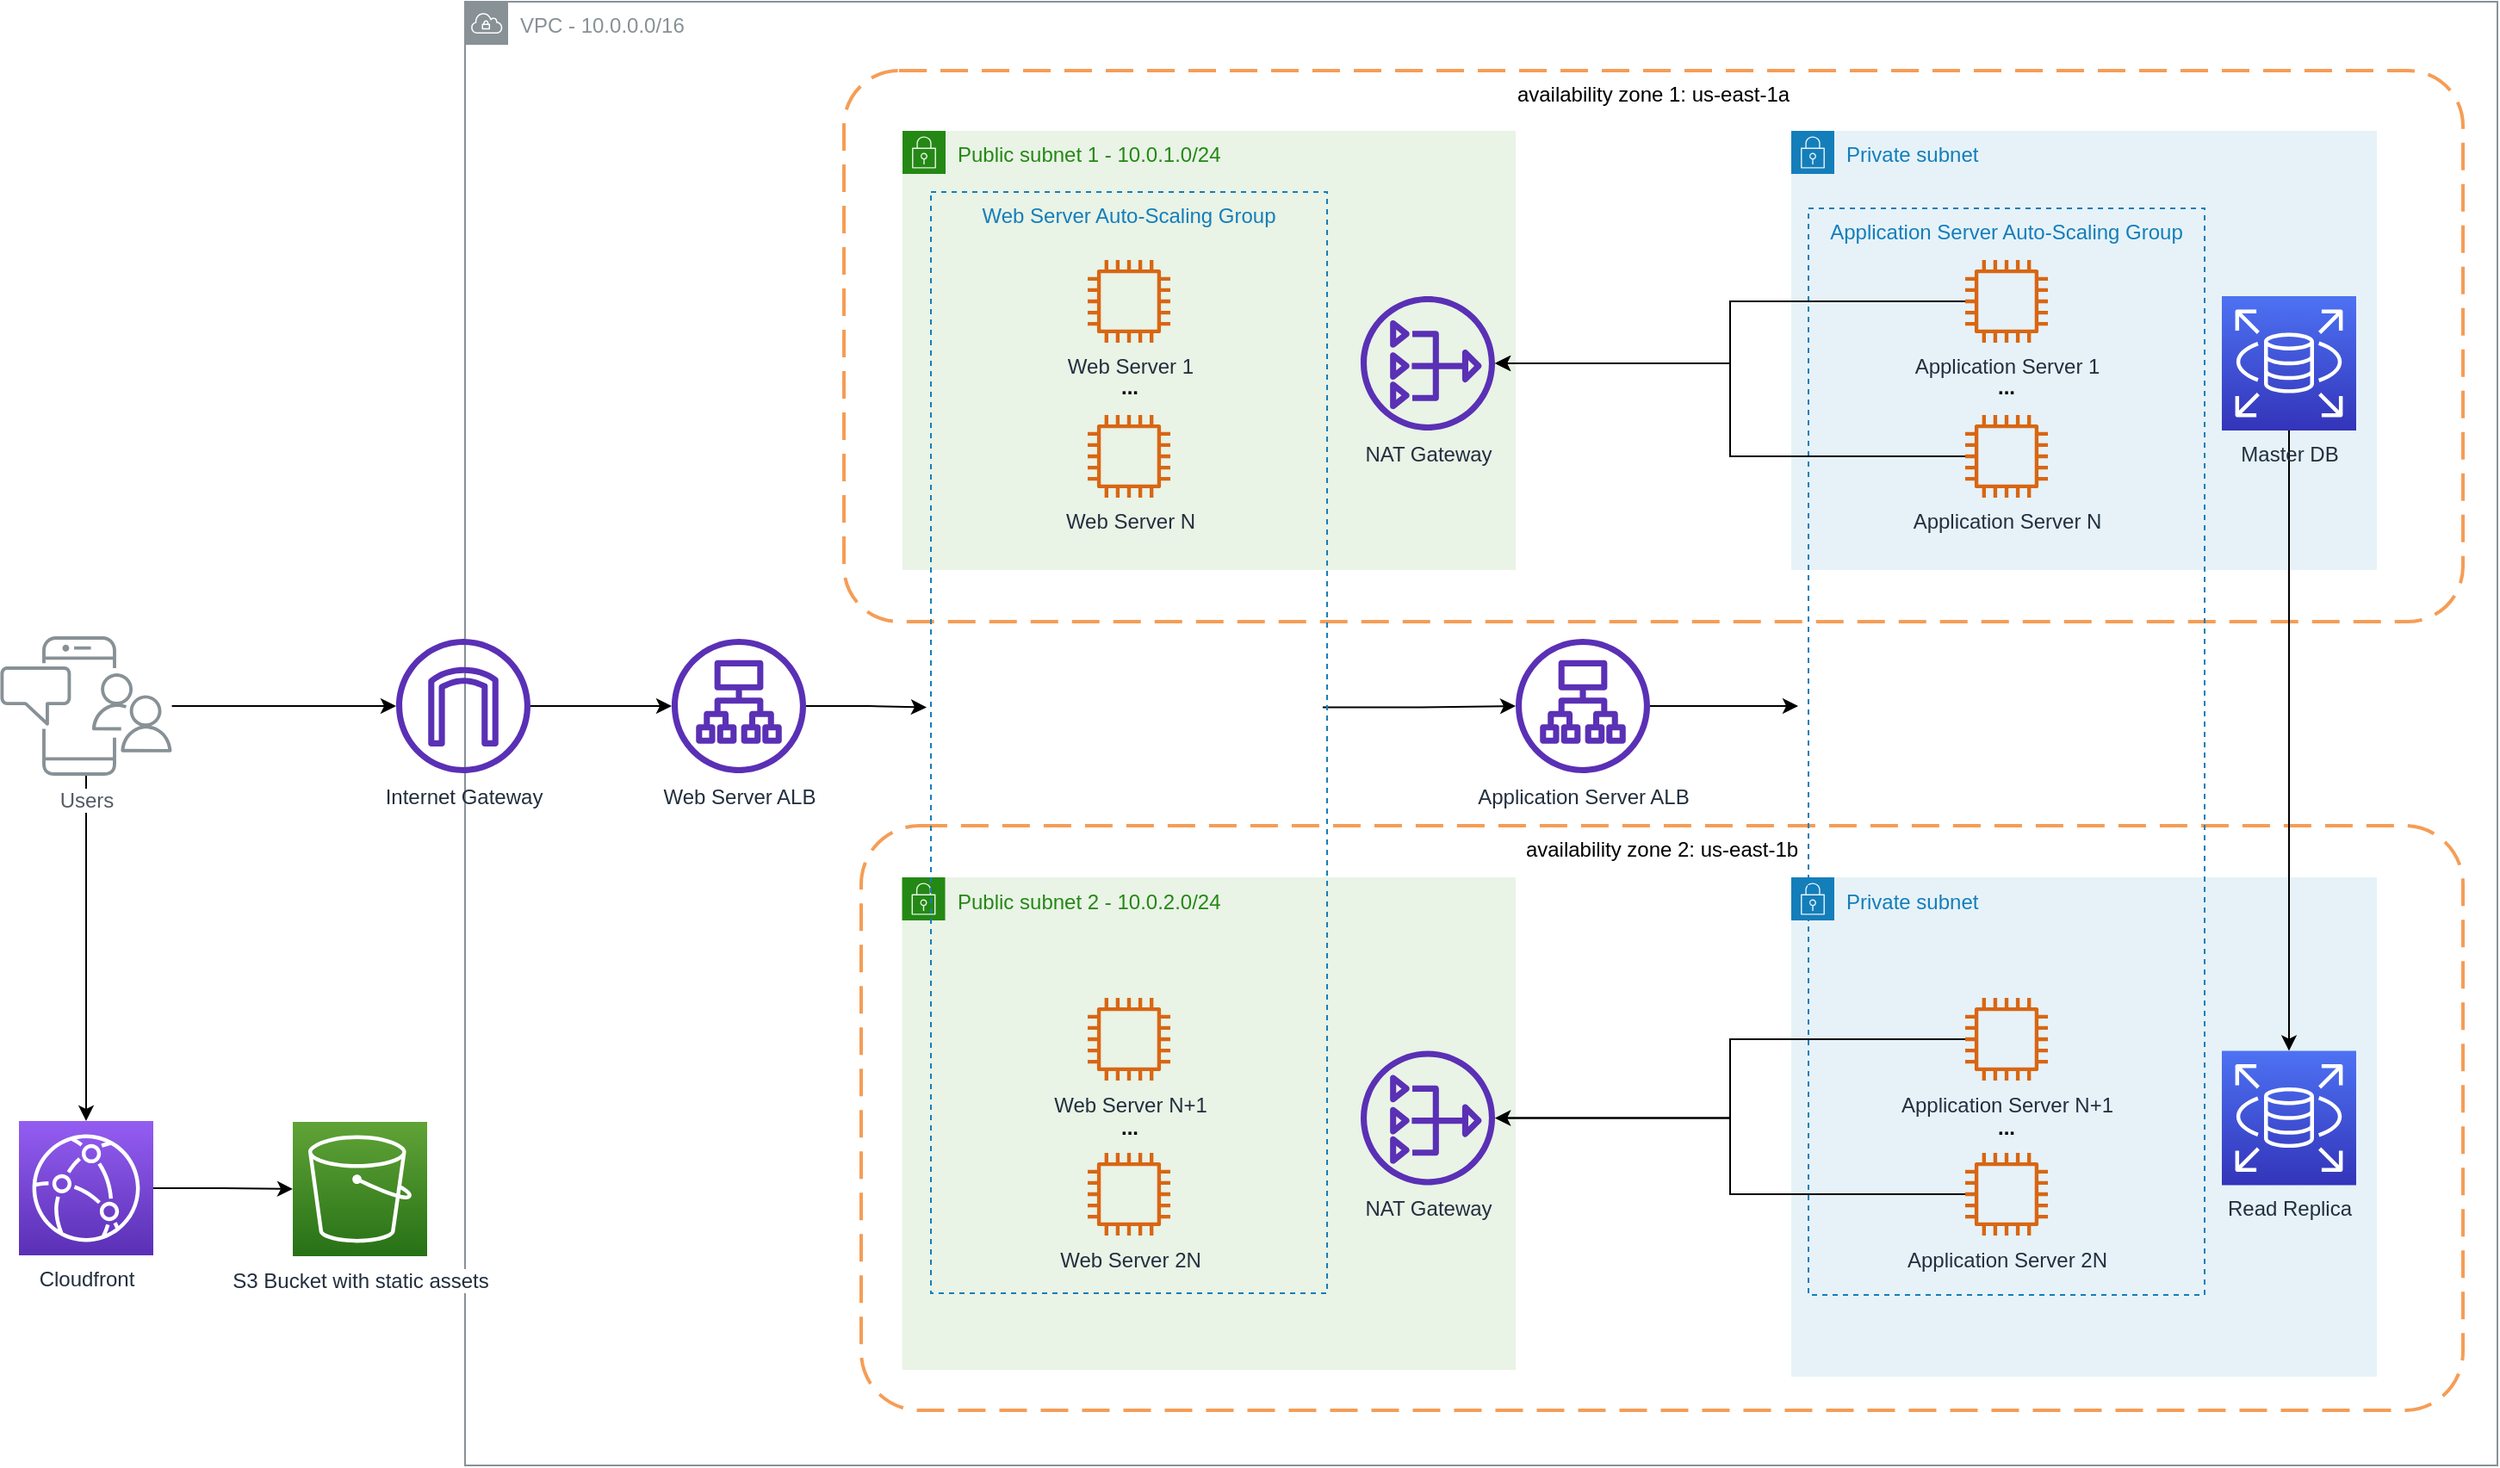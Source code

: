 <mxfile version="14.6.13" type="device"><diagram id="Ht1M8jgEwFfnCIfOTk4-" name="Page-1"><mxGraphModel dx="1086" dy="-21" grid="1" gridSize="10" guides="1" tooltips="1" connect="1" arrows="1" fold="1" page="1" pageScale="1" pageWidth="1169" pageHeight="827" math="0" shadow="0"><root><mxCell id="0"/><mxCell id="1" parent="0"/><mxCell id="Spe8MPkV_ZE-_Lb3y6vU-1" value="VPC - 10.0.0.0/16" style="outlineConnect=0;gradientColor=none;html=1;whiteSpace=wrap;fontSize=12;fontStyle=0;shape=mxgraph.aws4.group;grIcon=mxgraph.aws4.group_vpc;strokeColor=#879196;fillColor=none;verticalAlign=top;align=left;spacingLeft=30;fontColor=#879196;dashed=0;" parent="1" vertex="1"><mxGeometry x="330" y="860" width="1180" height="850" as="geometry"/></mxCell><mxCell id="Spe8MPkV_ZE-_Lb3y6vU-41" style="edgeStyle=orthogonalEdgeStyle;rounded=0;orthogonalLoop=1;jettySize=auto;html=1;entryX=0.5;entryY=0;entryDx=0;entryDy=0;entryPerimeter=0;" parent="1" source="Spe8MPkV_ZE-_Lb3y6vU-2" target="Spe8MPkV_ZE-_Lb3y6vU-13" edge="1"><mxGeometry relative="1" as="geometry"/></mxCell><mxCell id="Spe8MPkV_ZE-_Lb3y6vU-44" style="edgeStyle=orthogonalEdgeStyle;rounded=0;orthogonalLoop=1;jettySize=auto;html=1;" parent="1" source="Spe8MPkV_ZE-_Lb3y6vU-2" target="Spe8MPkV_ZE-_Lb3y6vU-17" edge="1"><mxGeometry relative="1" as="geometry"/></mxCell><mxCell id="Spe8MPkV_ZE-_Lb3y6vU-2" value="Users" style="outlineConnect=0;gradientColor=none;fontColor=#545B64;strokeColor=none;fillColor=#879196;dashed=0;verticalLabelPosition=bottom;verticalAlign=top;align=center;html=1;fontSize=12;fontStyle=0;aspect=fixed;shape=mxgraph.aws4.illustration_notification;pointerEvents=1;labelBackgroundColor=#ffffff;" parent="1" vertex="1"><mxGeometry x="60" y="1228.5" width="100" height="81" as="geometry"/></mxCell><mxCell id="Spe8MPkV_ZE-_Lb3y6vU-5" value="availability zone 1: us-east-1a" style="rounded=1;arcSize=10;dashed=1;strokeColor=#F59D56;fillColor=none;gradientColor=none;dashPattern=8 4;strokeWidth=2;verticalAlign=top;" parent="1" vertex="1"><mxGeometry x="550" y="900" width="940" height="320" as="geometry"/></mxCell><mxCell id="Spe8MPkV_ZE-_Lb3y6vU-6" value="availability zone 2: us-east-1b" style="rounded=1;arcSize=10;dashed=1;strokeColor=#F59D56;fillColor=none;gradientColor=none;dashPattern=8 4;strokeWidth=2;verticalAlign=top;" parent="1" vertex="1"><mxGeometry x="560" y="1338.5" width="930" height="339.5" as="geometry"/></mxCell><mxCell id="Spe8MPkV_ZE-_Lb3y6vU-7" value="Public subnet 1 - 10.0.1.0/24" style="points=[[0,0],[0.25,0],[0.5,0],[0.75,0],[1,0],[1,0.25],[1,0.5],[1,0.75],[1,1],[0.75,1],[0.5,1],[0.25,1],[0,1],[0,0.75],[0,0.5],[0,0.25]];outlineConnect=0;gradientColor=none;html=1;whiteSpace=wrap;fontSize=12;fontStyle=0;shape=mxgraph.aws4.group;grIcon=mxgraph.aws4.group_security_group;grStroke=0;strokeColor=#248814;fillColor=#E9F3E6;verticalAlign=top;align=left;spacingLeft=30;fontColor=#248814;dashed=0;" parent="1" vertex="1"><mxGeometry x="584" y="935" width="356" height="255" as="geometry"/></mxCell><mxCell id="Spe8MPkV_ZE-_Lb3y6vU-8" value="Public subnet 2 - 10.0.2.0/24" style="points=[[0,0],[0.25,0],[0.5,0],[0.75,0],[1,0],[1,0.25],[1,0.5],[1,0.75],[1,1],[0.75,1],[0.5,1],[0.25,1],[0,1],[0,0.75],[0,0.5],[0,0.25]];outlineConnect=0;gradientColor=none;html=1;whiteSpace=wrap;fontSize=12;fontStyle=0;shape=mxgraph.aws4.group;grIcon=mxgraph.aws4.group_security_group;grStroke=0;strokeColor=#248814;fillColor=#E9F3E6;verticalAlign=top;align=left;spacingLeft=30;fontColor=#248814;dashed=0;" parent="1" vertex="1"><mxGeometry x="583.75" y="1368.5" width="356.25" height="286" as="geometry"/></mxCell><mxCell id="Spe8MPkV_ZE-_Lb3y6vU-9" value="Private subnet" style="points=[[0,0],[0.25,0],[0.5,0],[0.75,0],[1,0],[1,0.25],[1,0.5],[1,0.75],[1,1],[0.75,1],[0.5,1],[0.25,1],[0,1],[0,0.75],[0,0.5],[0,0.25]];outlineConnect=0;gradientColor=none;html=1;whiteSpace=wrap;fontSize=12;fontStyle=0;shape=mxgraph.aws4.group;grIcon=mxgraph.aws4.group_security_group;grStroke=0;strokeColor=#147EBA;fillColor=#E6F2F8;verticalAlign=top;align=left;spacingLeft=30;fontColor=#147EBA;dashed=0;" parent="1" vertex="1"><mxGeometry x="1100" y="935" width="340" height="255" as="geometry"/></mxCell><mxCell id="Spe8MPkV_ZE-_Lb3y6vU-10" value="Private subnet" style="points=[[0,0],[0.25,0],[0.5,0],[0.75,0],[1,0],[1,0.25],[1,0.5],[1,0.75],[1,1],[0.75,1],[0.5,1],[0.25,1],[0,1],[0,0.75],[0,0.5],[0,0.25]];outlineConnect=0;gradientColor=none;html=1;whiteSpace=wrap;fontSize=12;fontStyle=0;shape=mxgraph.aws4.group;grIcon=mxgraph.aws4.group_security_group;grStroke=0;strokeColor=#147EBA;fillColor=#E6F2F8;verticalAlign=top;align=left;spacingLeft=30;fontColor=#147EBA;dashed=0;" parent="1" vertex="1"><mxGeometry x="1100" y="1368.5" width="340" height="290" as="geometry"/></mxCell><mxCell id="Spe8MPkV_ZE-_Lb3y6vU-11" value="NAT Gateway" style="outlineConnect=0;fontColor=#232F3E;gradientColor=none;fillColor=#5A30B5;strokeColor=none;dashed=0;verticalLabelPosition=bottom;verticalAlign=top;align=center;html=1;fontSize=12;fontStyle=0;aspect=fixed;pointerEvents=1;shape=mxgraph.aws4.nat_gateway;" parent="1" vertex="1"><mxGeometry x="850" y="1031" width="78" height="78" as="geometry"/></mxCell><mxCell id="Spe8MPkV_ZE-_Lb3y6vU-12" value="NAT Gateway" style="outlineConnect=0;fontColor=#232F3E;gradientColor=none;fillColor=#5A30B5;strokeColor=none;dashed=0;verticalLabelPosition=bottom;verticalAlign=top;align=center;html=1;fontSize=12;fontStyle=0;aspect=fixed;pointerEvents=1;shape=mxgraph.aws4.nat_gateway;" parent="1" vertex="1"><mxGeometry x="850" y="1469.25" width="78" height="78" as="geometry"/></mxCell><mxCell id="Spe8MPkV_ZE-_Lb3y6vU-43" style="edgeStyle=orthogonalEdgeStyle;rounded=0;orthogonalLoop=1;jettySize=auto;html=1;exitX=1;exitY=0.5;exitDx=0;exitDy=0;exitPerimeter=0;" parent="1" source="Spe8MPkV_ZE-_Lb3y6vU-13" target="Spe8MPkV_ZE-_Lb3y6vU-18" edge="1"><mxGeometry relative="1" as="geometry"/></mxCell><mxCell id="Spe8MPkV_ZE-_Lb3y6vU-13" value="Cloudfront" style="points=[[0,0,0],[0.25,0,0],[0.5,0,0],[0.75,0,0],[1,0,0],[0,1,0],[0.25,1,0],[0.5,1,0],[0.75,1,0],[1,1,0],[0,0.25,0],[0,0.5,0],[0,0.75,0],[1,0.25,0],[1,0.5,0],[1,0.75,0]];outlineConnect=0;fontColor=#232F3E;gradientColor=#945DF2;gradientDirection=north;fillColor=#5A30B5;strokeColor=#ffffff;dashed=0;verticalLabelPosition=bottom;verticalAlign=top;align=center;html=1;fontSize=12;fontStyle=0;aspect=fixed;shape=mxgraph.aws4.resourceIcon;resIcon=mxgraph.aws4.cloudfront;" parent="1" vertex="1"><mxGeometry x="71" y="1510" width="78" height="78" as="geometry"/></mxCell><mxCell id="Spe8MPkV_ZE-_Lb3y6vU-46" style="edgeStyle=orthogonalEdgeStyle;rounded=0;orthogonalLoop=1;jettySize=auto;html=1;entryX=-0.011;entryY=0.468;entryDx=0;entryDy=0;entryPerimeter=0;" parent="1" source="Spe8MPkV_ZE-_Lb3y6vU-16" target="Spe8MPkV_ZE-_Lb3y6vU-30" edge="1"><mxGeometry relative="1" as="geometry"/></mxCell><mxCell id="Spe8MPkV_ZE-_Lb3y6vU-16" value="Web Server ALB" style="outlineConnect=0;fontColor=#232F3E;gradientColor=none;fillColor=#5A30B5;strokeColor=none;dashed=0;verticalLabelPosition=bottom;verticalAlign=top;align=center;html=1;fontSize=12;fontStyle=0;aspect=fixed;pointerEvents=1;shape=mxgraph.aws4.application_load_balancer;" parent="1" vertex="1"><mxGeometry x="450" y="1230" width="78" height="78" as="geometry"/></mxCell><mxCell id="Spe8MPkV_ZE-_Lb3y6vU-45" style="edgeStyle=orthogonalEdgeStyle;rounded=0;orthogonalLoop=1;jettySize=auto;html=1;" parent="1" source="Spe8MPkV_ZE-_Lb3y6vU-17" target="Spe8MPkV_ZE-_Lb3y6vU-16" edge="1"><mxGeometry relative="1" as="geometry"/></mxCell><mxCell id="Spe8MPkV_ZE-_Lb3y6vU-17" value="Internet Gateway" style="outlineConnect=0;fontColor=#232F3E;gradientColor=none;fillColor=#5A30B5;strokeColor=none;dashed=0;verticalLabelPosition=bottom;verticalAlign=top;align=center;html=1;fontSize=12;fontStyle=0;aspect=fixed;pointerEvents=1;shape=mxgraph.aws4.internet_gateway;" parent="1" vertex="1"><mxGeometry x="290" y="1230" width="78" height="78" as="geometry"/></mxCell><mxCell id="Spe8MPkV_ZE-_Lb3y6vU-18" value="S3 Bucket with static assets" style="outlineConnect=0;fontColor=#232F3E;gradientColor=#60A337;gradientDirection=north;fillColor=#277116;strokeColor=#ffffff;dashed=0;verticalLabelPosition=bottom;verticalAlign=top;align=center;html=1;fontSize=12;fontStyle=0;aspect=fixed;shape=mxgraph.aws4.resourceIcon;resIcon=mxgraph.aws4.s3;labelBackgroundColor=#ffffff;" parent="1" vertex="1"><mxGeometry x="230.0" y="1510.5" width="78" height="78" as="geometry"/></mxCell><mxCell id="Spe8MPkV_ZE-_Lb3y6vU-52" style="edgeStyle=orthogonalEdgeStyle;rounded=0;orthogonalLoop=1;jettySize=auto;html=1;" parent="1" source="Spe8MPkV_ZE-_Lb3y6vU-28" target="Spe8MPkV_ZE-_Lb3y6vU-29" edge="1"><mxGeometry relative="1" as="geometry"/></mxCell><mxCell id="Spe8MPkV_ZE-_Lb3y6vU-28" value="Master DB" style="points=[[0,0,0],[0.25,0,0],[0.5,0,0],[0.75,0,0],[1,0,0],[0,1,0],[0.25,1,0],[0.5,1,0],[0.75,1,0],[1,1,0],[0,0.25,0],[0,0.5,0],[0,0.75,0],[1,0.25,0],[1,0.5,0],[1,0.75,0]];outlineConnect=0;fontColor=#232F3E;gradientColor=#4D72F3;gradientDirection=north;fillColor=#3334B9;strokeColor=#ffffff;dashed=0;verticalLabelPosition=bottom;verticalAlign=top;align=center;html=1;fontSize=12;fontStyle=0;aspect=fixed;shape=mxgraph.aws4.resourceIcon;resIcon=mxgraph.aws4.rds;" parent="1" vertex="1"><mxGeometry x="1350" y="1031" width="78" height="78" as="geometry"/></mxCell><mxCell id="Spe8MPkV_ZE-_Lb3y6vU-29" value="Read Replica" style="points=[[0,0,0],[0.25,0,0],[0.5,0,0],[0.75,0,0],[1,0,0],[0,1,0],[0.25,1,0],[0.5,1,0],[0.75,1,0],[1,1,0],[0,0.25,0],[0,0.5,0],[0,0.75,0],[1,0.25,0],[1,0.5,0],[1,0.75,0]];outlineConnect=0;fontColor=#232F3E;gradientColor=#4D72F3;gradientDirection=north;fillColor=#3334B9;strokeColor=#ffffff;dashed=0;verticalLabelPosition=bottom;verticalAlign=top;align=center;html=1;fontSize=12;fontStyle=0;aspect=fixed;shape=mxgraph.aws4.resourceIcon;resIcon=mxgraph.aws4.rds;" parent="1" vertex="1"><mxGeometry x="1350" y="1469.25" width="78" height="78" as="geometry"/></mxCell><mxCell id="Spe8MPkV_ZE-_Lb3y6vU-48" style="edgeStyle=orthogonalEdgeStyle;rounded=0;orthogonalLoop=1;jettySize=auto;html=1;exitX=0.989;exitY=0.468;exitDx=0;exitDy=0;exitPerimeter=0;" parent="1" source="Spe8MPkV_ZE-_Lb3y6vU-30" target="Spe8MPkV_ZE-_Lb3y6vU-40" edge="1"><mxGeometry relative="1" as="geometry"/></mxCell><mxCell id="Spe8MPkV_ZE-_Lb3y6vU-30" value="Web Server Auto-Scaling Group" style="fillColor=none;strokeColor=#147EBA;dashed=1;verticalAlign=top;fontStyle=0;fontColor=#147EBA;" parent="1" vertex="1"><mxGeometry x="600.5" y="970.5" width="230" height="639.5" as="geometry"/></mxCell><mxCell id="Spe8MPkV_ZE-_Lb3y6vU-31" value="Web Server 1" style="outlineConnect=0;fontColor=#232F3E;gradientColor=none;fillColor=#D86613;strokeColor=none;dashed=0;verticalLabelPosition=bottom;verticalAlign=top;align=center;html=1;fontSize=12;fontStyle=0;aspect=fixed;pointerEvents=1;shape=mxgraph.aws4.instance2;" parent="1" vertex="1"><mxGeometry x="691.5" y="1010" width="48" height="48" as="geometry"/></mxCell><mxCell id="Spe8MPkV_ZE-_Lb3y6vU-32" value="Web Server N" style="outlineConnect=0;fontColor=#232F3E;gradientColor=none;fillColor=#D86613;strokeColor=none;dashed=0;verticalLabelPosition=bottom;verticalAlign=top;align=center;html=1;fontSize=12;fontStyle=0;aspect=fixed;pointerEvents=1;shape=mxgraph.aws4.instance2;" parent="1" vertex="1"><mxGeometry x="691.5" y="1100" width="48" height="48" as="geometry"/></mxCell><mxCell id="Spe8MPkV_ZE-_Lb3y6vU-33" value="Web Server N+1" style="outlineConnect=0;fontColor=#232F3E;gradientColor=none;fillColor=#D86613;strokeColor=none;dashed=0;verticalLabelPosition=bottom;verticalAlign=top;align=center;html=1;fontSize=12;fontStyle=0;aspect=fixed;pointerEvents=1;shape=mxgraph.aws4.instance2;" parent="1" vertex="1"><mxGeometry x="691.5" y="1438.5" width="48" height="48" as="geometry"/></mxCell><mxCell id="Spe8MPkV_ZE-_Lb3y6vU-34" value="Web Server 2N" style="outlineConnect=0;fontColor=#232F3E;gradientColor=none;fillColor=#D86613;strokeColor=none;dashed=0;verticalLabelPosition=bottom;verticalAlign=top;align=center;html=1;fontSize=12;fontStyle=0;aspect=fixed;pointerEvents=1;shape=mxgraph.aws4.instance2;" parent="1" vertex="1"><mxGeometry x="691.5" y="1528.5" width="48" height="48" as="geometry"/></mxCell><mxCell id="Spe8MPkV_ZE-_Lb3y6vU-35" value="Application Server Auto-Scaling Group" style="fillColor=none;strokeColor=#147EBA;dashed=1;verticalAlign=top;fontStyle=0;fontColor=#147EBA;" parent="1" vertex="1"><mxGeometry x="1110" y="980" width="230" height="631" as="geometry"/></mxCell><mxCell id="Spe8MPkV_ZE-_Lb3y6vU-54" style="edgeStyle=orthogonalEdgeStyle;rounded=0;orthogonalLoop=1;jettySize=auto;html=1;" parent="1" source="Spe8MPkV_ZE-_Lb3y6vU-36" target="Spe8MPkV_ZE-_Lb3y6vU-11" edge="1"><mxGeometry relative="1" as="geometry"/></mxCell><mxCell id="Spe8MPkV_ZE-_Lb3y6vU-36" value="Application Server 1" style="outlineConnect=0;fontColor=#232F3E;gradientColor=none;fillColor=#D86613;strokeColor=none;dashed=0;verticalLabelPosition=bottom;verticalAlign=top;align=center;html=1;fontSize=12;fontStyle=0;aspect=fixed;pointerEvents=1;shape=mxgraph.aws4.instance2;" parent="1" vertex="1"><mxGeometry x="1201" y="1010" width="48" height="48" as="geometry"/></mxCell><mxCell id="Spe8MPkV_ZE-_Lb3y6vU-55" style="edgeStyle=orthogonalEdgeStyle;rounded=0;orthogonalLoop=1;jettySize=auto;html=1;" parent="1" source="Spe8MPkV_ZE-_Lb3y6vU-37" target="Spe8MPkV_ZE-_Lb3y6vU-11" edge="1"><mxGeometry relative="1" as="geometry"/></mxCell><mxCell id="Spe8MPkV_ZE-_Lb3y6vU-37" value="Application Server N" style="outlineConnect=0;fontColor=#232F3E;gradientColor=none;fillColor=#D86613;strokeColor=none;dashed=0;verticalLabelPosition=bottom;verticalAlign=top;align=center;html=1;fontSize=12;fontStyle=0;aspect=fixed;pointerEvents=1;shape=mxgraph.aws4.instance2;" parent="1" vertex="1"><mxGeometry x="1201" y="1100" width="48" height="48" as="geometry"/></mxCell><mxCell id="Spe8MPkV_ZE-_Lb3y6vU-56" style="edgeStyle=orthogonalEdgeStyle;rounded=0;orthogonalLoop=1;jettySize=auto;html=1;" parent="1" source="Spe8MPkV_ZE-_Lb3y6vU-38" target="Spe8MPkV_ZE-_Lb3y6vU-12" edge="1"><mxGeometry relative="1" as="geometry"/></mxCell><mxCell id="Spe8MPkV_ZE-_Lb3y6vU-38" value="Application Server N+1" style="outlineConnect=0;fontColor=#232F3E;gradientColor=none;fillColor=#D86613;strokeColor=none;dashed=0;verticalLabelPosition=bottom;verticalAlign=top;align=center;html=1;fontSize=12;fontStyle=0;aspect=fixed;pointerEvents=1;shape=mxgraph.aws4.instance2;" parent="1" vertex="1"><mxGeometry x="1201" y="1438.5" width="48" height="48" as="geometry"/></mxCell><mxCell id="Spe8MPkV_ZE-_Lb3y6vU-57" style="edgeStyle=orthogonalEdgeStyle;rounded=0;orthogonalLoop=1;jettySize=auto;html=1;" parent="1" source="Spe8MPkV_ZE-_Lb3y6vU-39" target="Spe8MPkV_ZE-_Lb3y6vU-12" edge="1"><mxGeometry relative="1" as="geometry"/></mxCell><mxCell id="Spe8MPkV_ZE-_Lb3y6vU-39" value="Application Server 2N" style="outlineConnect=0;fontColor=#232F3E;gradientColor=none;fillColor=#D86613;strokeColor=none;dashed=0;verticalLabelPosition=bottom;verticalAlign=top;align=center;html=1;fontSize=12;fontStyle=0;aspect=fixed;pointerEvents=1;shape=mxgraph.aws4.instance2;" parent="1" vertex="1"><mxGeometry x="1201" y="1528.5" width="48" height="48" as="geometry"/></mxCell><mxCell id="Spe8MPkV_ZE-_Lb3y6vU-47" style="edgeStyle=orthogonalEdgeStyle;rounded=0;orthogonalLoop=1;jettySize=auto;html=1;entryX=-0.026;entryY=0.458;entryDx=0;entryDy=0;entryPerimeter=0;" parent="1" source="Spe8MPkV_ZE-_Lb3y6vU-40" target="Spe8MPkV_ZE-_Lb3y6vU-35" edge="1"><mxGeometry relative="1" as="geometry"/></mxCell><mxCell id="Spe8MPkV_ZE-_Lb3y6vU-40" value="Application Server ALB" style="outlineConnect=0;fontColor=#232F3E;gradientColor=none;fillColor=#5A30B5;strokeColor=none;dashed=0;verticalLabelPosition=bottom;verticalAlign=top;align=center;html=1;fontSize=12;fontStyle=0;aspect=fixed;pointerEvents=1;shape=mxgraph.aws4.application_load_balancer;" parent="1" vertex="1"><mxGeometry x="940" y="1230" width="78" height="78" as="geometry"/></mxCell><mxCell id="H5Ux5PG8MvreulfY8rY3-1" value="..." style="text;html=1;strokeColor=none;fillColor=none;align=center;verticalAlign=middle;whiteSpace=wrap;rounded=0;fontStyle=1" vertex="1" parent="1"><mxGeometry x="695.5" y="1074" width="40" height="20" as="geometry"/></mxCell><mxCell id="H5Ux5PG8MvreulfY8rY3-2" value="..." style="text;html=1;strokeColor=none;fillColor=none;align=center;verticalAlign=middle;whiteSpace=wrap;rounded=0;fontStyle=1" vertex="1" parent="1"><mxGeometry x="695.5" y="1503.5" width="40" height="20" as="geometry"/></mxCell><mxCell id="H5Ux5PG8MvreulfY8rY3-3" value="..." style="text;html=1;strokeColor=none;fillColor=none;align=center;verticalAlign=middle;whiteSpace=wrap;rounded=0;fontStyle=1" vertex="1" parent="1"><mxGeometry x="1205" y="1074" width="40" height="20" as="geometry"/></mxCell><mxCell id="H5Ux5PG8MvreulfY8rY3-4" value="..." style="text;html=1;strokeColor=none;fillColor=none;align=center;verticalAlign=middle;whiteSpace=wrap;rounded=0;fontStyle=1" vertex="1" parent="1"><mxGeometry x="1205" y="1503.5" width="40" height="20" as="geometry"/></mxCell></root></mxGraphModel></diagram></mxfile>